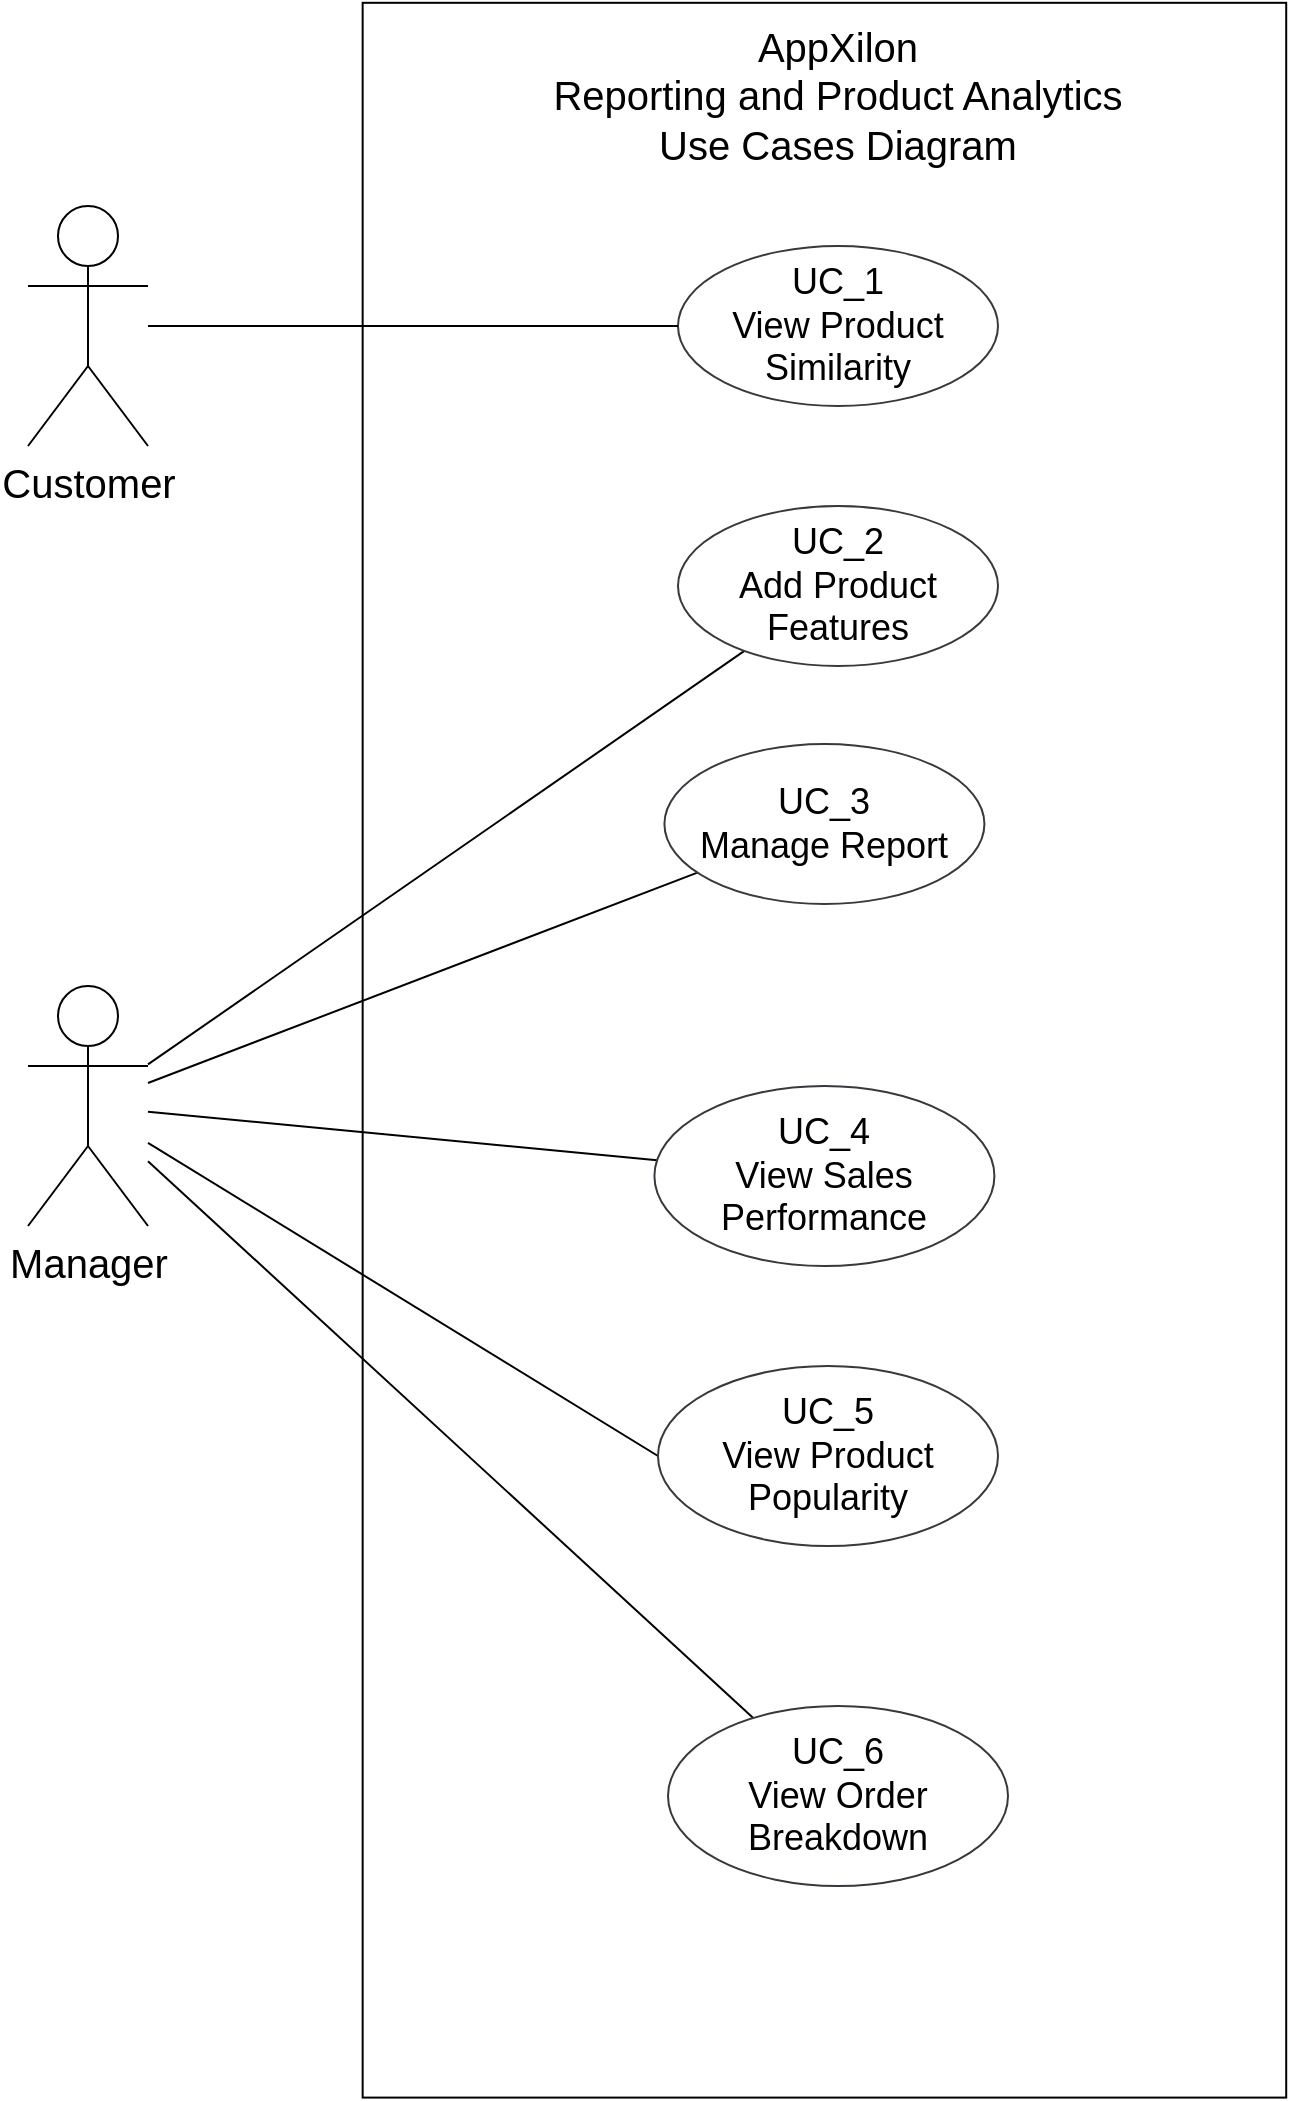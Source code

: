 <mxfile version="16.6.1" type="github">
  <diagram id="AzK2zOcHoBmcdGs5wbvp" name="use cases diagram">
    <mxGraphModel dx="1000" dy="685" grid="1" gridSize="10" guides="1" tooltips="1" connect="1" arrows="1" fold="1" page="1" pageScale="1" pageWidth="827" pageHeight="1169" math="0" shadow="0">
      <root>
        <mxCell id="0" />
        <mxCell id="1" parent="0" />
        <mxCell id="UuEV44z2zga0xMd8Tojf-1" value="" style="rounded=0;whiteSpace=wrap;html=1;rotation=-90;fillColor=none;" vertex="1" parent="1">
          <mxGeometry x="124.52" y="1011.21" width="1047.39" height="461.78" as="geometry" />
        </mxCell>
        <mxCell id="UuEV44z2zga0xMd8Tojf-2" value="&lt;font style=&quot;font-size: 18px&quot;&gt;UC_1&lt;br&gt;View Product Similarity&lt;br&gt;&lt;/font&gt;" style="ellipse;whiteSpace=wrap;html=1;labelBackgroundColor=none;fillColor=#FFFFFF;strokeColor=#36393d;" vertex="1" parent="1">
          <mxGeometry x="575" y="840" width="160" height="80" as="geometry" />
        </mxCell>
        <mxCell id="UuEV44z2zga0xMd8Tojf-3" style="edgeStyle=none;rounded=0;orthogonalLoop=1;jettySize=auto;html=1;endArrow=none;endFill=0;" edge="1" parent="1" source="UuEV44z2zga0xMd8Tojf-4" target="UuEV44z2zga0xMd8Tojf-22">
          <mxGeometry relative="1" as="geometry" />
        </mxCell>
        <mxCell id="UuEV44z2zga0xMd8Tojf-4" value="&lt;font size=&quot;4&quot;&gt;UC_3&lt;br&gt;Manage Report&lt;/font&gt;" style="ellipse;whiteSpace=wrap;html=1;fillColor=#FFFFFF;strokeColor=#36393d;" vertex="1" parent="1">
          <mxGeometry x="568.21" y="1089" width="160" height="80" as="geometry" />
        </mxCell>
        <mxCell id="UuEV44z2zga0xMd8Tojf-10" style="edgeStyle=none;rounded=0;orthogonalLoop=1;jettySize=auto;html=1;endArrow=none;endFill=0;" edge="1" parent="1" source="UuEV44z2zga0xMd8Tojf-11" target="UuEV44z2zga0xMd8Tojf-22">
          <mxGeometry relative="1" as="geometry">
            <mxPoint x="250" y="1180" as="targetPoint" />
          </mxGeometry>
        </mxCell>
        <mxCell id="UuEV44z2zga0xMd8Tojf-11" value="&lt;font style=&quot;font-size: 18px&quot;&gt;UC_4&lt;br&gt;View Sales Performance&lt;/font&gt;" style="ellipse;whiteSpace=wrap;html=1;fillColor=#FFFFFF;strokeColor=#36393d;" vertex="1" parent="1">
          <mxGeometry x="563.21" y="1260" width="170" height="90" as="geometry" />
        </mxCell>
        <mxCell id="UuEV44z2zga0xMd8Tojf-20" value="&lt;font style=&quot;font-size: 20px&quot;&gt;AppXilon&lt;br&gt;Reporting and Product Analytics&lt;br&gt;Use Cases Diagram&lt;br&gt;&lt;/font&gt;" style="text;html=1;strokeColor=none;fillColor=none;align=center;verticalAlign=middle;whiteSpace=wrap;rounded=0;labelBackgroundColor=none;fontSize=18;" vertex="1" parent="1">
          <mxGeometry x="480" y="750" width="350" height="30" as="geometry" />
        </mxCell>
        <mxCell id="UuEV44z2zga0xMd8Tojf-25" style="edgeStyle=none;rounded=0;orthogonalLoop=1;jettySize=auto;html=1;endArrow=none;endFill=0;" edge="1" parent="1" source="UuEV44z2zga0xMd8Tojf-21" target="UuEV44z2zga0xMd8Tojf-2">
          <mxGeometry relative="1" as="geometry" />
        </mxCell>
        <mxCell id="UuEV44z2zga0xMd8Tojf-21" value="Customer" style="shape=umlActor;verticalLabelPosition=bottom;verticalAlign=top;html=1;outlineConnect=0;labelBackgroundColor=none;fontSize=20;fillColor=none;" vertex="1" parent="1">
          <mxGeometry x="250" y="820" width="60" height="120" as="geometry" />
        </mxCell>
        <mxCell id="UuEV44z2zga0xMd8Tojf-24" style="rounded=0;orthogonalLoop=1;jettySize=auto;html=1;entryX=0;entryY=0.5;entryDx=0;entryDy=0;endArrow=none;endFill=0;" edge="1" parent="1" source="UuEV44z2zga0xMd8Tojf-22" target="UuEV44z2zga0xMd8Tojf-23">
          <mxGeometry relative="1" as="geometry" />
        </mxCell>
        <mxCell id="UuEV44z2zga0xMd8Tojf-27" style="edgeStyle=none;rounded=0;orthogonalLoop=1;jettySize=auto;html=1;endArrow=none;endFill=0;" edge="1" parent="1" source="UuEV44z2zga0xMd8Tojf-22" target="UuEV44z2zga0xMd8Tojf-26">
          <mxGeometry relative="1" as="geometry" />
        </mxCell>
        <mxCell id="UuEV44z2zga0xMd8Tojf-22" value="Manager" style="shape=umlActor;verticalLabelPosition=bottom;verticalAlign=top;html=1;outlineConnect=0;labelBackgroundColor=none;fontSize=20;fillColor=none;" vertex="1" parent="1">
          <mxGeometry x="250" y="1210" width="60" height="120" as="geometry" />
        </mxCell>
        <mxCell id="UuEV44z2zga0xMd8Tojf-23" value="&lt;font style=&quot;font-size: 18px&quot;&gt;UC_5&lt;br&gt;View Product Popularity&lt;/font&gt;" style="ellipse;whiteSpace=wrap;html=1;fillColor=#FFFFFF;strokeColor=#36393d;" vertex="1" parent="1">
          <mxGeometry x="565" y="1400" width="170" height="90" as="geometry" />
        </mxCell>
        <mxCell id="UuEV44z2zga0xMd8Tojf-26" value="&lt;font style=&quot;font-size: 18px&quot;&gt;UC_6&lt;br&gt;View Order Breakdown&lt;/font&gt;" style="ellipse;whiteSpace=wrap;html=1;fillColor=#FFFFFF;strokeColor=#36393d;" vertex="1" parent="1">
          <mxGeometry x="570" y="1570" width="170" height="90" as="geometry" />
        </mxCell>
        <mxCell id="UuEV44z2zga0xMd8Tojf-31" style="edgeStyle=none;rounded=0;orthogonalLoop=1;jettySize=auto;html=1;endArrow=none;endFill=0;" edge="1" parent="1" source="UuEV44z2zga0xMd8Tojf-30" target="UuEV44z2zga0xMd8Tojf-22">
          <mxGeometry relative="1" as="geometry" />
        </mxCell>
        <mxCell id="UuEV44z2zga0xMd8Tojf-30" value="&lt;font size=&quot;4&quot;&gt;UC_2&lt;br&gt;Add Product Features&lt;/font&gt;" style="ellipse;whiteSpace=wrap;html=1;fillColor=#FFFFFF;strokeColor=#36393d;" vertex="1" parent="1">
          <mxGeometry x="575" y="970" width="160" height="80" as="geometry" />
        </mxCell>
      </root>
    </mxGraphModel>
  </diagram>
</mxfile>
